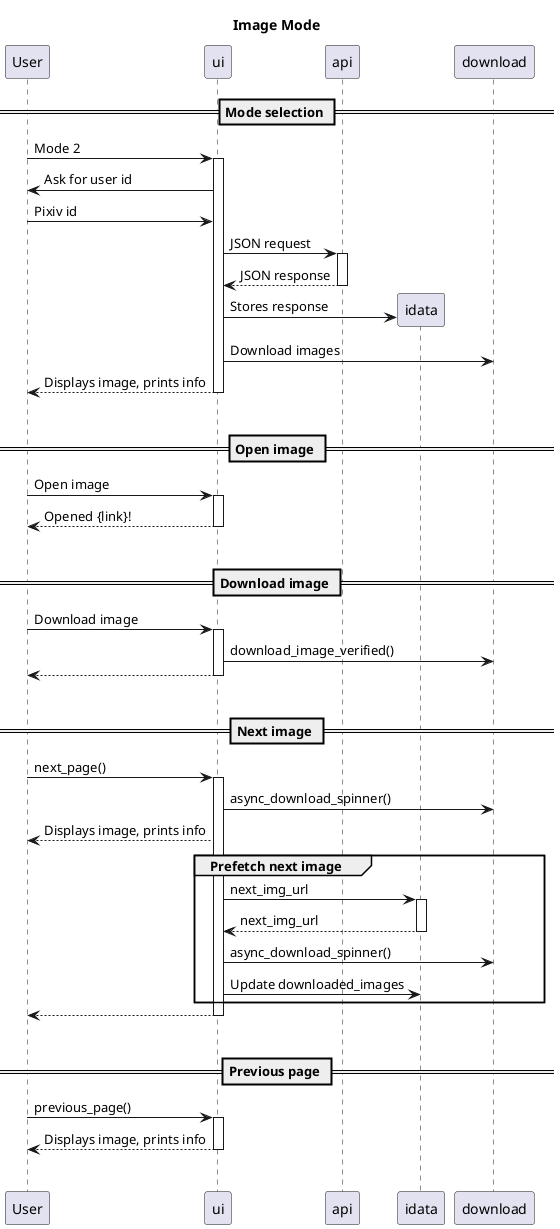 @startuml
title Image Mode

== Mode selection ==
User -> ui ++: Mode 2
ui -> User: Ask for user id
User -> ui: Pixiv id
ui -> api ++: JSON request
return JSON response
create idata
ui -> idata: Stores response
ui -> download: Download images
return Displays image, prints info
|||

== Open image ==
User -> ui ++: Open image
return Opened {link}!
|||

== Download image ==
User -> ui ++: Download image
ui -> download: download_image_verified()
return
|||

== Next image ==
User -> ui ++: next_page()
ui -> download: async_download_spinner()
ui --> User: Displays image, prints info
group Prefetch next image
    ui -> idata ++: next_img_url
    return next_img_url
    ui -> download: async_download_spinner()
    ui -> idata: Update downloaded_images
end
return
|||

== Previous page ==
User -> ui ++: previous_page()
return Displays image, prints info
|||

@enduml

